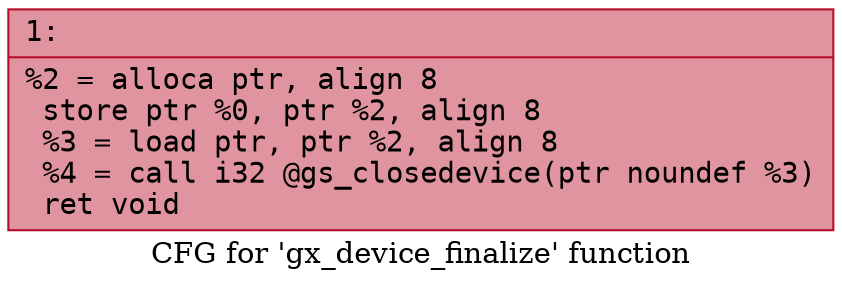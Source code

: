 digraph "CFG for 'gx_device_finalize' function" {
	label="CFG for 'gx_device_finalize' function";

	Node0x600001eec460 [shape=record,color="#b70d28ff", style=filled, fillcolor="#b70d2870" fontname="Courier",label="{1:\l|  %2 = alloca ptr, align 8\l  store ptr %0, ptr %2, align 8\l  %3 = load ptr, ptr %2, align 8\l  %4 = call i32 @gs_closedevice(ptr noundef %3)\l  ret void\l}"];
}
